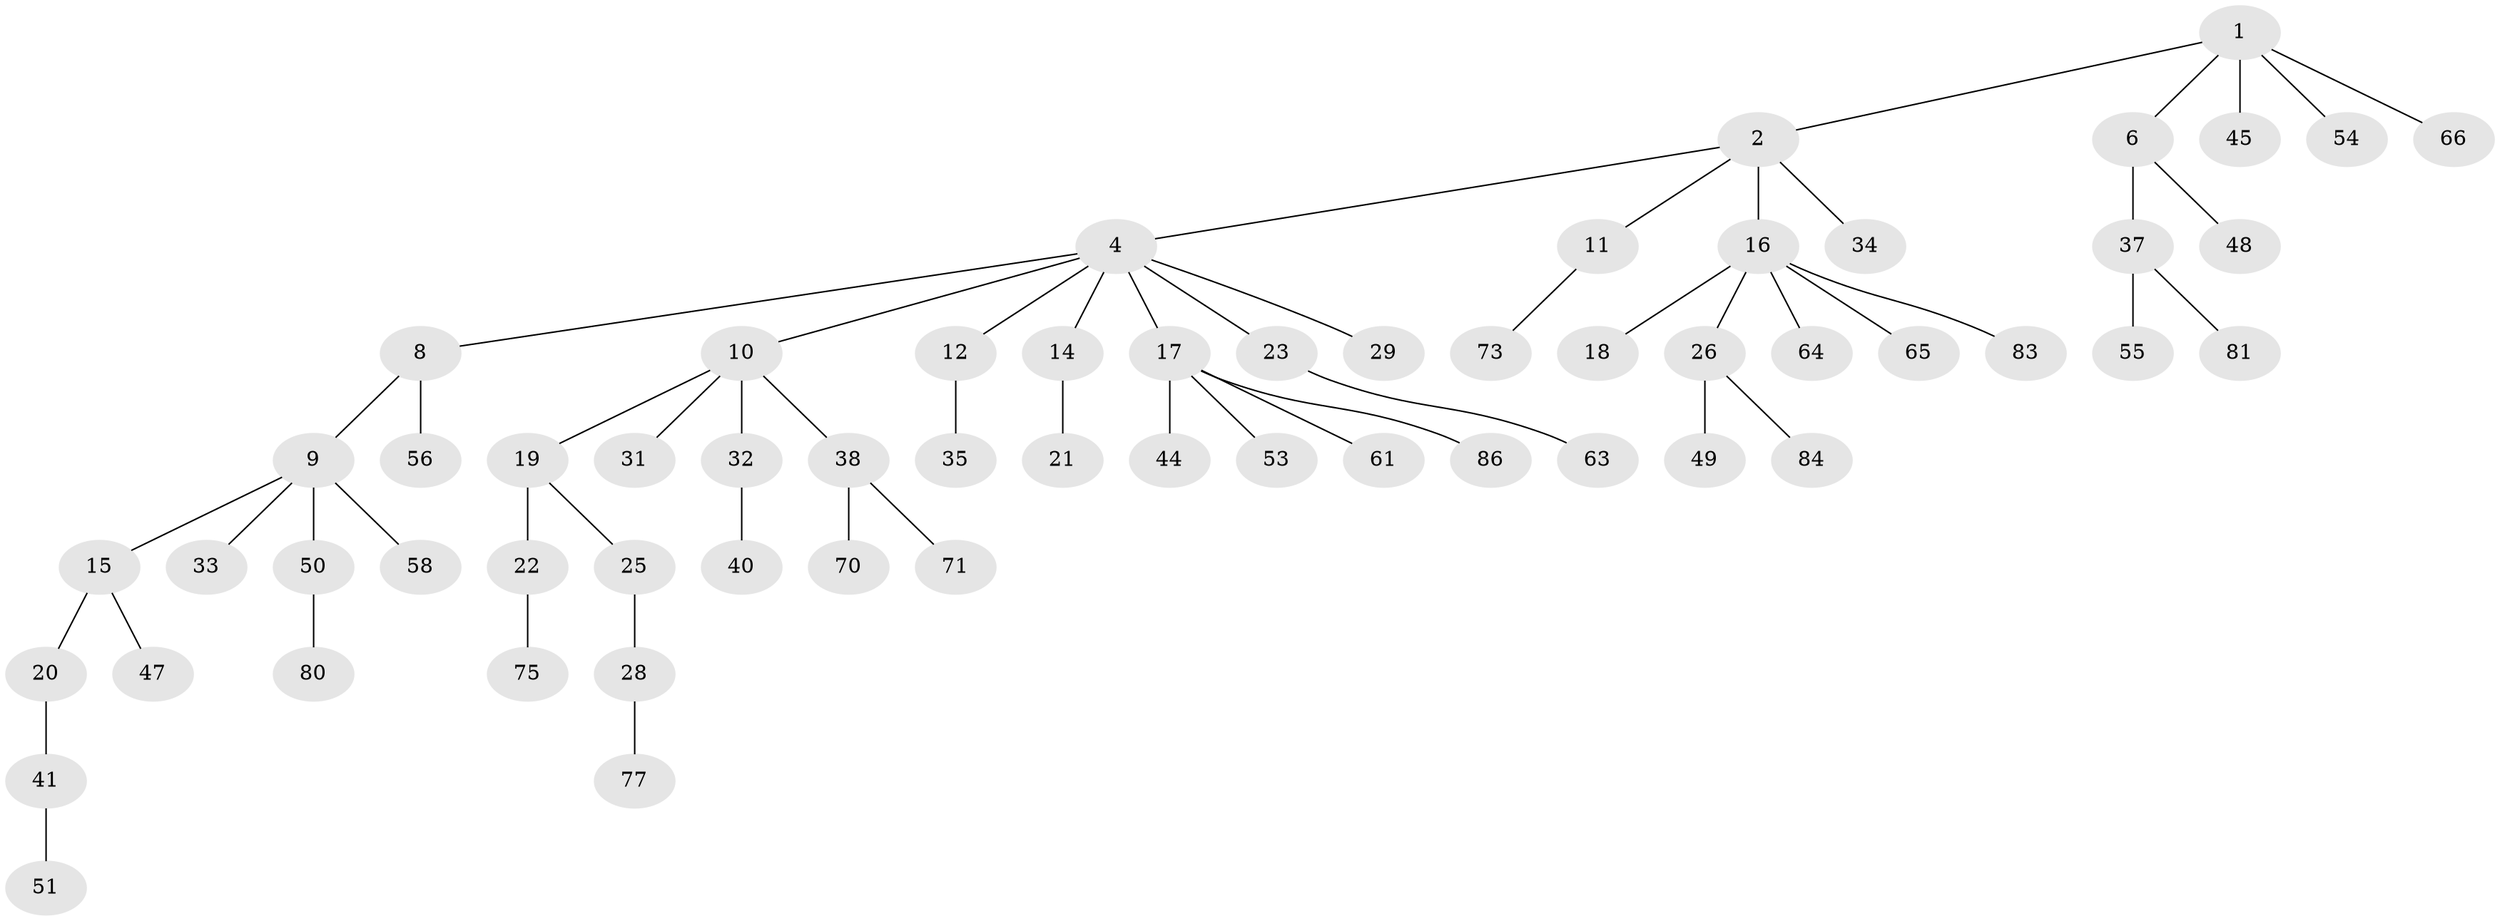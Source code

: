 // Generated by graph-tools (version 1.1) at 2025/24/03/03/25 07:24:05]
// undirected, 59 vertices, 58 edges
graph export_dot {
graph [start="1"]
  node [color=gray90,style=filled];
  1 [super="+3"];
  2 [super="+5"];
  4 [super="+7"];
  6;
  8 [super="+74"];
  9 [super="+24"];
  10 [super="+13"];
  11 [super="+67"];
  12 [super="+46"];
  14 [super="+60"];
  15 [super="+78"];
  16 [super="+42"];
  17 [super="+27"];
  18;
  19;
  20 [super="+39"];
  21;
  22 [super="+30"];
  23 [super="+36"];
  25 [super="+57"];
  26;
  28 [super="+82"];
  29 [super="+72"];
  31;
  32 [super="+76"];
  33;
  34;
  35 [super="+62"];
  37 [super="+52"];
  38 [super="+68"];
  40;
  41 [super="+43"];
  44;
  45;
  47;
  48;
  49;
  50 [super="+87"];
  51;
  53 [super="+79"];
  54 [super="+69"];
  55 [super="+59"];
  56;
  58;
  61;
  63;
  64;
  65;
  66;
  70 [super="+85"];
  71;
  73;
  75;
  77;
  80;
  81;
  83;
  84;
  86;
  1 -- 2;
  1 -- 6;
  1 -- 54;
  1 -- 66;
  1 -- 45;
  2 -- 4;
  2 -- 11;
  2 -- 16;
  2 -- 34;
  4 -- 8;
  4 -- 12;
  4 -- 14;
  4 -- 23;
  4 -- 17;
  4 -- 10;
  4 -- 29;
  6 -- 37;
  6 -- 48;
  8 -- 9;
  8 -- 56;
  9 -- 15;
  9 -- 50;
  9 -- 58;
  9 -- 33;
  10 -- 19;
  10 -- 31;
  10 -- 32;
  10 -- 38;
  11 -- 73;
  12 -- 35;
  14 -- 21;
  15 -- 20;
  15 -- 47;
  16 -- 18;
  16 -- 26;
  16 -- 65;
  16 -- 83;
  16 -- 64;
  17 -- 53;
  17 -- 86;
  17 -- 44;
  17 -- 61;
  19 -- 22;
  19 -- 25;
  20 -- 41;
  22 -- 75;
  23 -- 63;
  25 -- 28;
  26 -- 49;
  26 -- 84;
  28 -- 77;
  32 -- 40;
  37 -- 81;
  37 -- 55;
  38 -- 71;
  38 -- 70;
  41 -- 51;
  50 -- 80;
}
